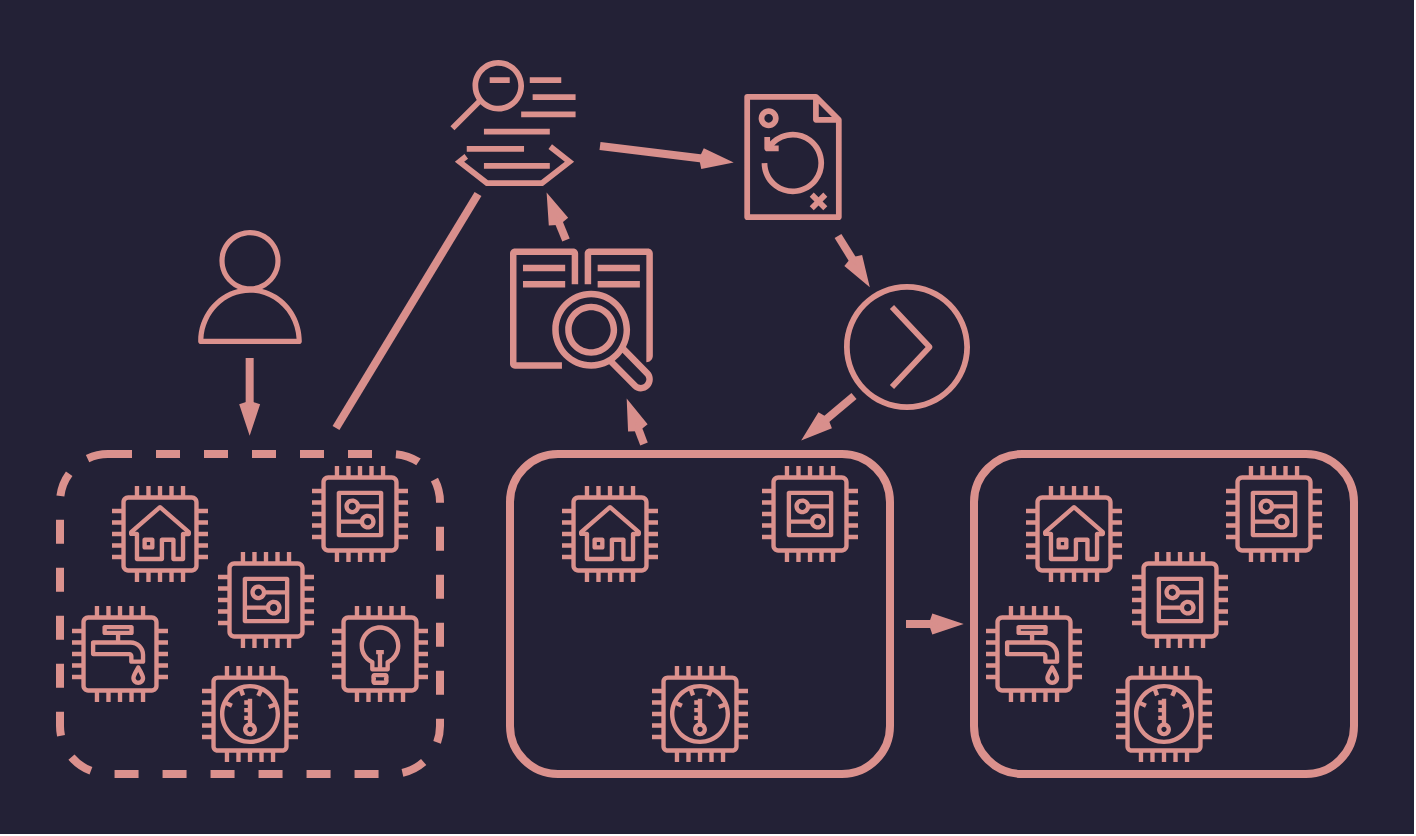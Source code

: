 <mxfile version="22.1.21" type="device">
  <diagram name="Page-1" id="ew7vi9b7o_5ddHdVxSJt">
    <mxGraphModel dx="1687" dy="1067" grid="0" gridSize="10" guides="1" tooltips="1" connect="1" arrows="1" fold="1" page="1" pageScale="1" pageWidth="850" pageHeight="1100" math="0" shadow="0">
      <root>
        <mxCell id="0" />
        <mxCell id="1" parent="0" />
        <mxCell id="TxPhmfMa8DXI36r2z3gs-55" value="" style="group;fillColor=#232136;strokeColor=#232136;strokeWidth=60;" vertex="1" connectable="0" parent="1">
          <mxGeometry x="141" y="65" width="647" height="357" as="geometry" />
        </mxCell>
        <mxCell id="TxPhmfMa8DXI36r2z3gs-26" value="" style="sketch=0;outlineConnect=0;fontColor=#232F3E;gradientColor=none;fillColor=#DB918D;strokeColor=none;dashed=0;verticalLabelPosition=bottom;verticalAlign=top;align=center;html=1;fontSize=12;fontStyle=0;aspect=fixed;pointerEvents=1;shape=mxgraph.aws4.user;container=0;fillStyle=auto;" vertex="1" parent="TxPhmfMa8DXI36r2z3gs-55">
          <mxGeometry x="66.5" y="85" width="57" height="57" as="geometry" />
        </mxCell>
        <mxCell id="TxPhmfMa8DXI36r2z3gs-32" value="" style="endArrow=openThin;html=1;rounded=0;labelBackgroundColor=default;strokeColor=#D88F8C;strokeWidth=4;align=center;verticalAlign=middle;fontFamily=Helvetica;fontSize=11;fontColor=default;shape=connector;endFill=0;" edge="1" parent="TxPhmfMa8DXI36r2z3gs-55">
          <mxGeometry width="50" height="50" relative="1" as="geometry">
            <mxPoint x="94.83" y="149" as="sourcePoint" />
            <mxPoint x="94.83" y="186" as="targetPoint" />
          </mxGeometry>
        </mxCell>
        <mxCell id="ZW6nNcWDt0XmGfBWngsh-83" value="" style="endArrow=none;html=1;rounded=0;labelBackgroundColor=default;strokeColor=#D88F8C;strokeWidth=4;align=center;verticalAlign=middle;fontFamily=Helvetica;fontSize=11;fontColor=default;shape=connector;" parent="TxPhmfMa8DXI36r2z3gs-55" edge="1">
          <mxGeometry width="50" height="50" relative="1" as="geometry">
            <mxPoint x="138" y="184" as="sourcePoint" />
            <mxPoint x="209" y="67" as="targetPoint" />
          </mxGeometry>
        </mxCell>
        <mxCell id="ZW6nNcWDt0XmGfBWngsh-75" value="" style="sketch=0;outlineConnect=0;fontColor=#232F3E;gradientColor=none;fillColor=#DB918D;strokeColor=#DB918D;dashed=0;verticalLabelPosition=bottom;verticalAlign=top;align=center;html=1;fontSize=12;fontStyle=0;aspect=fixed;pointerEvents=1;shape=mxgraph.aws4.action;fontFamily=Helvetica;container=0;rotation=0;" parent="TxPhmfMa8DXI36r2z3gs-55" vertex="1">
          <mxGeometry x="392" y="112" width="63" height="63" as="geometry" />
        </mxCell>
        <mxCell id="ZW6nNcWDt0XmGfBWngsh-107" value="" style="endArrow=openThin;html=1;rounded=0;labelBackgroundColor=default;strokeColor=#D88F8C;strokeWidth=4;align=center;verticalAlign=middle;fontFamily=Helvetica;fontSize=11;fontColor=default;shape=connector;endFill=0;" parent="TxPhmfMa8DXI36r2z3gs-55" edge="1">
          <mxGeometry width="50" height="50" relative="1" as="geometry">
            <mxPoint x="253" y="90" as="sourcePoint" />
            <mxPoint x="244" y="68" as="targetPoint" />
          </mxGeometry>
        </mxCell>
        <mxCell id="jY-FyGYHLhkBgDmtVujV-5" value="" style="sketch=0;outlineConnect=0;fontColor=#232F3E;gradientColor=none;fillColor=#DB918D;strokeColor=none;dashed=0;verticalLabelPosition=bottom;verticalAlign=top;align=center;html=1;fontSize=12;fontStyle=0;aspect=fixed;shape=mxgraph.aws4.application_discovery_service_aws_agentless_collector;rotation=0;container=0;" parent="TxPhmfMa8DXI36r2z3gs-55" vertex="1">
          <mxGeometry x="225" y="94" width="72" height="72" as="geometry" />
        </mxCell>
        <mxCell id="jY-FyGYHLhkBgDmtVujV-3" value="" style="sketch=0;outlineConnect=0;fontColor=#232F3E;gradientColor=none;fillColor=#DB918D;strokeColor=none;dashed=0;verticalLabelPosition=bottom;verticalAlign=top;align=center;html=1;fontSize=12;fontStyle=0;aspect=fixed;shape=mxgraph.aws4.mainframe_modernization_analyzer;rotation=0;container=0;" parent="TxPhmfMa8DXI36r2z3gs-55" vertex="1">
          <mxGeometry x="195" width="63" height="63" as="geometry" />
        </mxCell>
        <mxCell id="ZW6nNcWDt0XmGfBWngsh-74" value="" style="sketch=0;outlineConnect=0;fontColor=#232F3E;gradientColor=none;fillColor=#DB918D;strokeColor=#DB918D;dashed=0;verticalLabelPosition=bottom;verticalAlign=top;align=center;html=1;fontSize=12;fontStyle=0;aspect=fixed;pointerEvents=1;shape=mxgraph.aws4.backup_plan;fontFamily=Helvetica;container=0;rotation=0;" parent="TxPhmfMa8DXI36r2z3gs-55" vertex="1">
          <mxGeometry x="335" y="17" width="63" height="63" as="geometry" />
        </mxCell>
        <mxCell id="TxPhmfMa8DXI36r2z3gs-36" value="" style="endArrow=openThin;html=1;rounded=0;labelBackgroundColor=default;strokeColor=#D88F8C;strokeWidth=4;align=center;verticalAlign=middle;fontFamily=Helvetica;fontSize=11;fontColor=default;shape=connector;endFill=0;" edge="1" parent="TxPhmfMa8DXI36r2z3gs-55">
          <mxGeometry width="50" height="50" relative="1" as="geometry">
            <mxPoint x="292" y="192" as="sourcePoint" />
            <mxPoint x="284" y="171" as="targetPoint" />
          </mxGeometry>
        </mxCell>
        <mxCell id="TxPhmfMa8DXI36r2z3gs-37" value="" style="endArrow=none;html=1;rounded=0;labelBackgroundColor=default;strokeColor=#D88F8C;strokeWidth=4;align=center;verticalAlign=middle;fontFamily=Helvetica;fontSize=11;fontColor=default;shape=connector;endFill=0;startArrow=openThin;startFill=0;" edge="1" parent="TxPhmfMa8DXI36r2z3gs-55">
          <mxGeometry width="50" height="50" relative="1" as="geometry">
            <mxPoint x="335" y="51" as="sourcePoint" />
            <mxPoint x="270" y="43" as="targetPoint" />
          </mxGeometry>
        </mxCell>
        <mxCell id="TxPhmfMa8DXI36r2z3gs-38" value="" style="endArrow=none;html=1;rounded=0;labelBackgroundColor=default;strokeColor=#D88F8C;strokeWidth=4;align=center;verticalAlign=middle;fontFamily=Helvetica;fontSize=11;fontColor=default;shape=connector;startArrow=openThin;startFill=0;" edge="1" parent="TxPhmfMa8DXI36r2z3gs-55" source="ZW6nNcWDt0XmGfBWngsh-75">
          <mxGeometry width="50" height="50" relative="1" as="geometry">
            <mxPoint x="423" y="103" as="sourcePoint" />
            <mxPoint x="389" y="88" as="targetPoint" />
          </mxGeometry>
        </mxCell>
        <mxCell id="TxPhmfMa8DXI36r2z3gs-52" value="" style="endArrow=openThin;html=1;rounded=0;labelBackgroundColor=default;strokeColor=#D88F8C;strokeWidth=4;align=center;verticalAlign=middle;fontFamily=Helvetica;fontSize=11;fontColor=default;shape=connector;endFill=0;" edge="1" parent="TxPhmfMa8DXI36r2z3gs-55">
          <mxGeometry width="50" height="50" relative="1" as="geometry">
            <mxPoint x="423" y="282" as="sourcePoint" />
            <mxPoint x="450" y="282" as="targetPoint" />
          </mxGeometry>
        </mxCell>
        <mxCell id="TxPhmfMa8DXI36r2z3gs-53" value="" style="endArrow=none;html=1;rounded=0;labelBackgroundColor=default;strokeColor=#D88F8C;strokeWidth=4;align=center;verticalAlign=middle;fontFamily=Helvetica;fontSize=11;fontColor=default;shape=connector;startArrow=openThin;startFill=0;" edge="1" parent="TxPhmfMa8DXI36r2z3gs-55">
          <mxGeometry width="50" height="50" relative="1" as="geometry">
            <mxPoint x="372" y="189" as="sourcePoint" />
            <mxPoint x="397" y="168" as="targetPoint" />
          </mxGeometry>
        </mxCell>
        <mxCell id="ZW6nNcWDt0XmGfBWngsh-76" value="" style="group;strokeColor=#DB918D;rounded=1;strokeWidth=4;container=0;" parent="TxPhmfMa8DXI36r2z3gs-55" vertex="1" connectable="0">
          <mxGeometry x="225" y="197" width="190" height="160" as="geometry" />
        </mxCell>
        <mxCell id="ZW6nNcWDt0XmGfBWngsh-56" value="" style="sketch=0;outlineConnect=0;fontColor=#232F3E;gradientColor=none;strokeColor=#DB918D;fillColor=none;dashed=0;verticalLabelPosition=bottom;verticalAlign=top;align=center;html=1;fontSize=12;fontStyle=0;aspect=fixed;shape=mxgraph.aws4.resourceIcon;resIcon=mxgraph.aws4.house;fontFamily=Helvetica;container=0;" parent="TxPhmfMa8DXI36r2z3gs-55" vertex="1">
          <mxGeometry x="245" y="207" width="60" height="60" as="geometry" />
        </mxCell>
        <mxCell id="ZW6nNcWDt0XmGfBWngsh-57" value="" style="sketch=0;outlineConnect=0;fontColor=#232F3E;gradientColor=none;strokeColor=#DB918D;fillColor=none;dashed=0;verticalLabelPosition=bottom;verticalAlign=top;align=center;html=1;fontSize=12;fontStyle=0;aspect=fixed;shape=mxgraph.aws4.resourceIcon;resIcon=mxgraph.aws4.thermostat;fontFamily=Helvetica;container=0;" parent="TxPhmfMa8DXI36r2z3gs-55" vertex="1">
          <mxGeometry x="290" y="297" width="60" height="60" as="geometry" />
        </mxCell>
        <mxCell id="ZW6nNcWDt0XmGfBWngsh-58" value="" style="sketch=0;outlineConnect=0;fontColor=#232F3E;gradientColor=none;strokeColor=#DB918D;fillColor=none;dashed=0;verticalLabelPosition=bottom;verticalAlign=top;align=center;html=1;fontSize=12;fontStyle=0;aspect=fixed;shape=mxgraph.aws4.resourceIcon;resIcon=mxgraph.aws4.generic;fontFamily=Helvetica;container=0;" parent="TxPhmfMa8DXI36r2z3gs-55" vertex="1">
          <mxGeometry x="345" y="197" width="60" height="60" as="geometry" />
        </mxCell>
        <mxCell id="TxPhmfMa8DXI36r2z3gs-11" value="" style="group;strokeColor=#DB918D;rounded=1;strokeWidth=4;container=0;dashed=1;" vertex="1" connectable="0" parent="TxPhmfMa8DXI36r2z3gs-55">
          <mxGeometry y="197" width="190" height="160" as="geometry" />
        </mxCell>
        <mxCell id="TxPhmfMa8DXI36r2z3gs-12" value="" style="sketch=0;outlineConnect=0;fontColor=#232F3E;gradientColor=none;strokeColor=#DB918D;fillColor=none;dashed=0;verticalLabelPosition=bottom;verticalAlign=top;align=center;html=1;fontSize=12;fontStyle=0;aspect=fixed;shape=mxgraph.aws4.resourceIcon;resIcon=mxgraph.aws4.lightbulb;fontFamily=Helvetica;container=0;" vertex="1" parent="TxPhmfMa8DXI36r2z3gs-55">
          <mxGeometry x="130" y="267" width="60" height="60" as="geometry" />
        </mxCell>
        <mxCell id="TxPhmfMa8DXI36r2z3gs-13" value="" style="sketch=0;outlineConnect=0;fontColor=#232F3E;gradientColor=none;strokeColor=#DB918D;fillColor=none;dashed=0;verticalLabelPosition=bottom;verticalAlign=top;align=center;html=1;fontSize=12;fontStyle=0;aspect=fixed;shape=mxgraph.aws4.resourceIcon;resIcon=mxgraph.aws4.house;fontFamily=Helvetica;container=0;" vertex="1" parent="TxPhmfMa8DXI36r2z3gs-55">
          <mxGeometry x="20" y="207" width="60" height="60" as="geometry" />
        </mxCell>
        <mxCell id="TxPhmfMa8DXI36r2z3gs-14" value="" style="sketch=0;outlineConnect=0;fontColor=#232F3E;gradientColor=none;strokeColor=#DB918D;fillColor=none;dashed=0;verticalLabelPosition=bottom;verticalAlign=top;align=center;html=1;fontSize=12;fontStyle=0;aspect=fixed;shape=mxgraph.aws4.resourceIcon;resIcon=mxgraph.aws4.thermostat;fontFamily=Helvetica;container=0;" vertex="1" parent="TxPhmfMa8DXI36r2z3gs-55">
          <mxGeometry x="65" y="297" width="60" height="60" as="geometry" />
        </mxCell>
        <mxCell id="TxPhmfMa8DXI36r2z3gs-15" value="" style="sketch=0;outlineConnect=0;fontColor=#232F3E;gradientColor=none;strokeColor=#DB918D;fillColor=none;dashed=0;verticalLabelPosition=bottom;verticalAlign=top;align=center;html=1;fontSize=12;fontStyle=0;aspect=fixed;shape=mxgraph.aws4.resourceIcon;resIcon=mxgraph.aws4.generic;fontFamily=Helvetica;container=0;" vertex="1" parent="TxPhmfMa8DXI36r2z3gs-55">
          <mxGeometry x="120" y="197" width="60" height="60" as="geometry" />
        </mxCell>
        <mxCell id="TxPhmfMa8DXI36r2z3gs-16" value="" style="sketch=0;outlineConnect=0;fontColor=#232F3E;gradientColor=none;strokeColor=#DB918D;fillColor=none;dashed=0;verticalLabelPosition=bottom;verticalAlign=top;align=center;html=1;fontSize=12;fontStyle=0;aspect=fixed;shape=mxgraph.aws4.resourceIcon;resIcon=mxgraph.aws4.utility;fontFamily=Helvetica;container=0;" vertex="1" parent="TxPhmfMa8DXI36r2z3gs-55">
          <mxGeometry y="267" width="60" height="60" as="geometry" />
        </mxCell>
        <mxCell id="TxPhmfMa8DXI36r2z3gs-17" value="" style="sketch=0;outlineConnect=0;fontColor=#232F3E;gradientColor=none;strokeColor=#DB918D;fillColor=none;dashed=0;verticalLabelPosition=bottom;verticalAlign=top;align=center;html=1;fontSize=12;fontStyle=0;aspect=fixed;shape=mxgraph.aws4.resourceIcon;resIcon=mxgraph.aws4.generic;fontFamily=Helvetica;container=0;" vertex="1" parent="TxPhmfMa8DXI36r2z3gs-55">
          <mxGeometry x="73" y="240" width="60" height="60" as="geometry" />
        </mxCell>
        <mxCell id="TxPhmfMa8DXI36r2z3gs-45" value="" style="group;strokeColor=#DB918D;rounded=1;strokeWidth=4;container=0;" vertex="1" connectable="0" parent="TxPhmfMa8DXI36r2z3gs-55">
          <mxGeometry x="457" y="197" width="190" height="160" as="geometry" />
        </mxCell>
        <mxCell id="TxPhmfMa8DXI36r2z3gs-47" value="" style="sketch=0;outlineConnect=0;fontColor=#232F3E;gradientColor=none;strokeColor=#DB918D;fillColor=none;dashed=0;verticalLabelPosition=bottom;verticalAlign=top;align=center;html=1;fontSize=12;fontStyle=0;aspect=fixed;shape=mxgraph.aws4.resourceIcon;resIcon=mxgraph.aws4.house;fontFamily=Helvetica;container=0;" vertex="1" parent="TxPhmfMa8DXI36r2z3gs-55">
          <mxGeometry x="477" y="207" width="60" height="60" as="geometry" />
        </mxCell>
        <mxCell id="TxPhmfMa8DXI36r2z3gs-48" value="" style="sketch=0;outlineConnect=0;fontColor=#232F3E;gradientColor=none;strokeColor=#DB918D;fillColor=none;dashed=0;verticalLabelPosition=bottom;verticalAlign=top;align=center;html=1;fontSize=12;fontStyle=0;aspect=fixed;shape=mxgraph.aws4.resourceIcon;resIcon=mxgraph.aws4.thermostat;fontFamily=Helvetica;container=0;" vertex="1" parent="TxPhmfMa8DXI36r2z3gs-55">
          <mxGeometry x="522" y="297" width="60" height="60" as="geometry" />
        </mxCell>
        <mxCell id="TxPhmfMa8DXI36r2z3gs-49" value="" style="sketch=0;outlineConnect=0;fontColor=#232F3E;gradientColor=none;strokeColor=#DB918D;fillColor=none;dashed=0;verticalLabelPosition=bottom;verticalAlign=top;align=center;html=1;fontSize=12;fontStyle=0;aspect=fixed;shape=mxgraph.aws4.resourceIcon;resIcon=mxgraph.aws4.generic;fontFamily=Helvetica;container=0;" vertex="1" parent="TxPhmfMa8DXI36r2z3gs-55">
          <mxGeometry x="577" y="197" width="60" height="60" as="geometry" />
        </mxCell>
        <mxCell id="TxPhmfMa8DXI36r2z3gs-50" value="" style="sketch=0;outlineConnect=0;fontColor=#232F3E;gradientColor=none;strokeColor=#DB918D;fillColor=none;dashed=0;verticalLabelPosition=bottom;verticalAlign=top;align=center;html=1;fontSize=12;fontStyle=0;aspect=fixed;shape=mxgraph.aws4.resourceIcon;resIcon=mxgraph.aws4.utility;fontFamily=Helvetica;container=0;" vertex="1" parent="TxPhmfMa8DXI36r2z3gs-55">
          <mxGeometry x="457" y="267" width="60" height="60" as="geometry" />
        </mxCell>
        <mxCell id="TxPhmfMa8DXI36r2z3gs-51" value="" style="sketch=0;outlineConnect=0;fontColor=#232F3E;gradientColor=none;strokeColor=#DB918D;fillColor=none;dashed=0;verticalLabelPosition=bottom;verticalAlign=top;align=center;html=1;fontSize=12;fontStyle=0;aspect=fixed;shape=mxgraph.aws4.resourceIcon;resIcon=mxgraph.aws4.generic;fontFamily=Helvetica;container=0;" vertex="1" parent="TxPhmfMa8DXI36r2z3gs-55">
          <mxGeometry x="530" y="240" width="60" height="60" as="geometry" />
        </mxCell>
      </root>
    </mxGraphModel>
  </diagram>
</mxfile>
